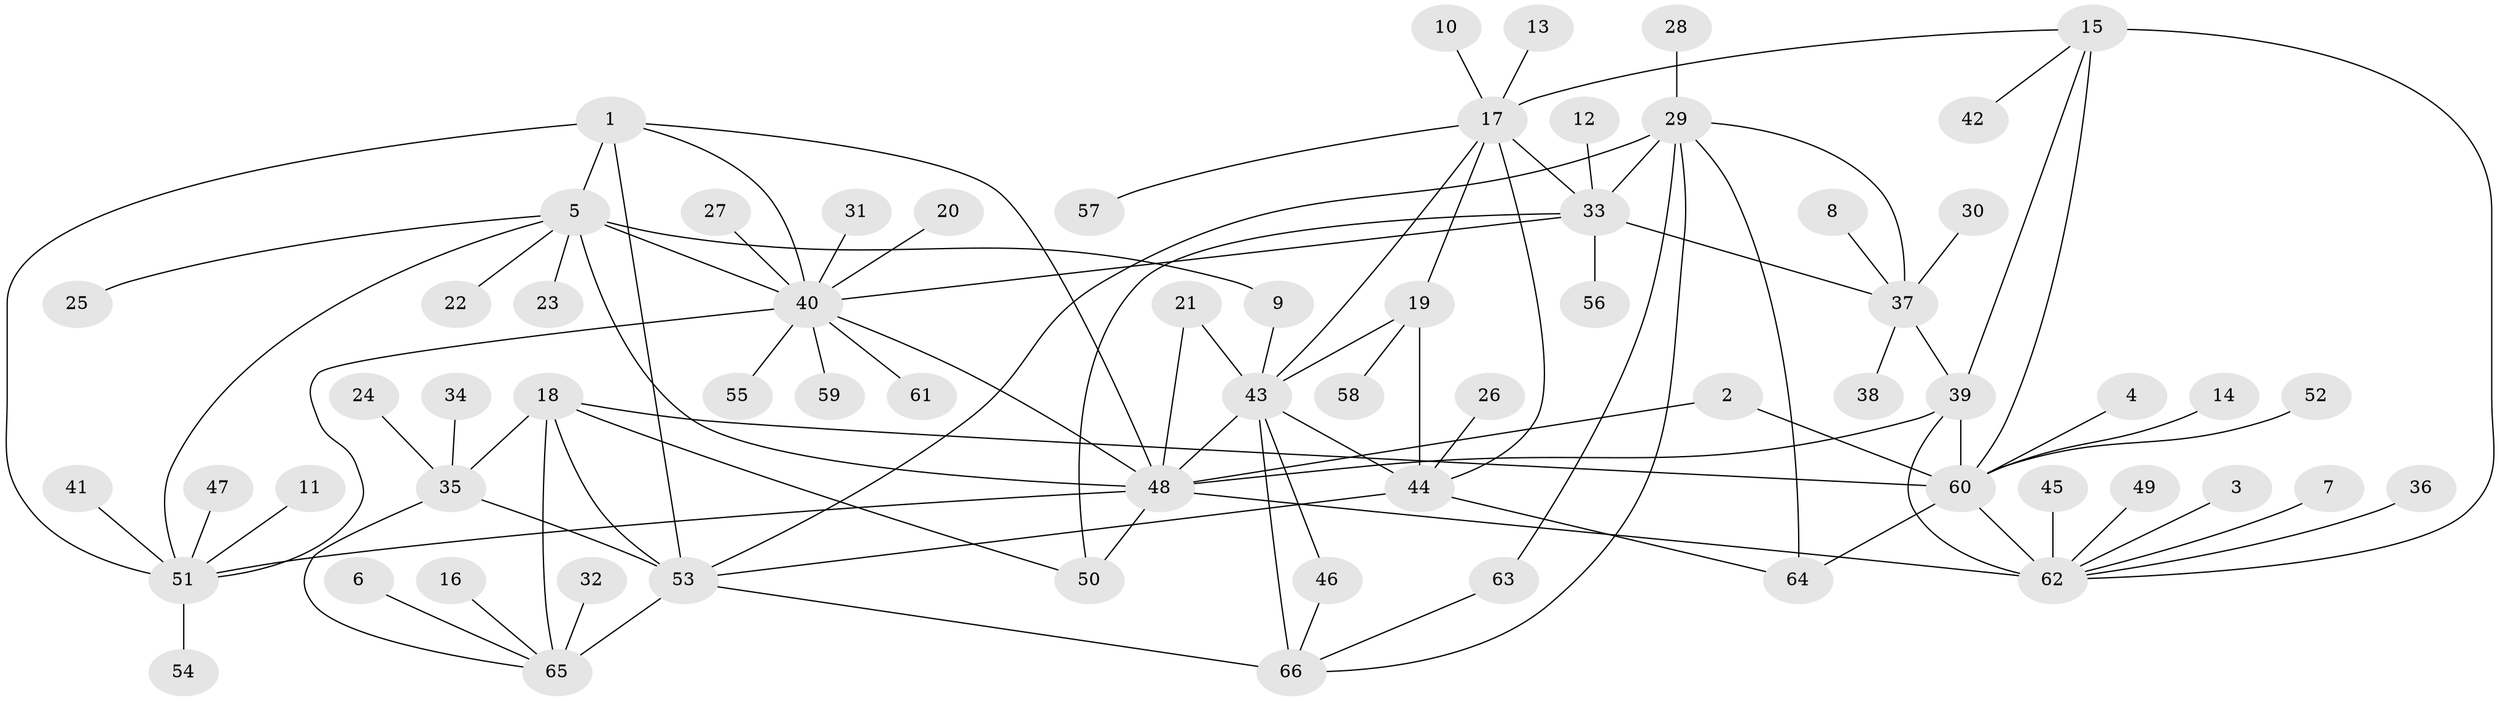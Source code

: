 // original degree distribution, {5: 0.022727272727272728, 8: 0.045454545454545456, 10: 0.015151515151515152, 9: 0.03787878787878788, 7: 0.030303030303030304, 6: 0.022727272727272728, 11: 0.022727272727272728, 13: 0.015151515151515152, 12: 0.015151515151515152, 14: 0.007575757575757576, 2: 0.14393939393939395, 1: 0.5909090909090909, 4: 0.007575757575757576, 3: 0.022727272727272728}
// Generated by graph-tools (version 1.1) at 2025/37/03/04/25 23:37:39]
// undirected, 66 vertices, 99 edges
graph export_dot {
  node [color=gray90,style=filled];
  1;
  2;
  3;
  4;
  5;
  6;
  7;
  8;
  9;
  10;
  11;
  12;
  13;
  14;
  15;
  16;
  17;
  18;
  19;
  20;
  21;
  22;
  23;
  24;
  25;
  26;
  27;
  28;
  29;
  30;
  31;
  32;
  33;
  34;
  35;
  36;
  37;
  38;
  39;
  40;
  41;
  42;
  43;
  44;
  45;
  46;
  47;
  48;
  49;
  50;
  51;
  52;
  53;
  54;
  55;
  56;
  57;
  58;
  59;
  60;
  61;
  62;
  63;
  64;
  65;
  66;
  1 -- 5 [weight=2.0];
  1 -- 40 [weight=1.0];
  1 -- 48 [weight=1.0];
  1 -- 51 [weight=1.0];
  1 -- 53 [weight=1.0];
  2 -- 48 [weight=1.0];
  2 -- 60 [weight=1.0];
  3 -- 62 [weight=1.0];
  4 -- 60 [weight=1.0];
  5 -- 9 [weight=1.0];
  5 -- 22 [weight=1.0];
  5 -- 23 [weight=1.0];
  5 -- 25 [weight=1.0];
  5 -- 40 [weight=2.0];
  5 -- 48 [weight=2.0];
  5 -- 51 [weight=2.0];
  6 -- 65 [weight=1.0];
  7 -- 62 [weight=1.0];
  8 -- 37 [weight=1.0];
  9 -- 43 [weight=1.0];
  10 -- 17 [weight=1.0];
  11 -- 51 [weight=1.0];
  12 -- 33 [weight=1.0];
  13 -- 17 [weight=1.0];
  14 -- 60 [weight=1.0];
  15 -- 17 [weight=1.0];
  15 -- 39 [weight=1.0];
  15 -- 42 [weight=1.0];
  15 -- 60 [weight=1.0];
  15 -- 62 [weight=3.0];
  16 -- 65 [weight=1.0];
  17 -- 19 [weight=1.0];
  17 -- 33 [weight=1.0];
  17 -- 43 [weight=1.0];
  17 -- 44 [weight=3.0];
  17 -- 57 [weight=1.0];
  18 -- 35 [weight=1.0];
  18 -- 50 [weight=1.0];
  18 -- 53 [weight=3.0];
  18 -- 60 [weight=1.0];
  18 -- 65 [weight=1.0];
  19 -- 43 [weight=1.0];
  19 -- 44 [weight=3.0];
  19 -- 58 [weight=1.0];
  20 -- 40 [weight=1.0];
  21 -- 43 [weight=1.0];
  21 -- 48 [weight=1.0];
  24 -- 35 [weight=1.0];
  26 -- 44 [weight=1.0];
  27 -- 40 [weight=1.0];
  28 -- 29 [weight=1.0];
  29 -- 33 [weight=6.0];
  29 -- 37 [weight=3.0];
  29 -- 53 [weight=1.0];
  29 -- 63 [weight=1.0];
  29 -- 64 [weight=1.0];
  29 -- 66 [weight=1.0];
  30 -- 37 [weight=1.0];
  31 -- 40 [weight=1.0];
  32 -- 65 [weight=1.0];
  33 -- 37 [weight=2.0];
  33 -- 40 [weight=1.0];
  33 -- 50 [weight=1.0];
  33 -- 56 [weight=1.0];
  34 -- 35 [weight=1.0];
  35 -- 53 [weight=3.0];
  35 -- 65 [weight=1.0];
  36 -- 62 [weight=1.0];
  37 -- 38 [weight=1.0];
  37 -- 39 [weight=1.0];
  39 -- 48 [weight=1.0];
  39 -- 60 [weight=1.0];
  39 -- 62 [weight=3.0];
  40 -- 48 [weight=1.0];
  40 -- 51 [weight=1.0];
  40 -- 55 [weight=1.0];
  40 -- 59 [weight=1.0];
  40 -- 61 [weight=1.0];
  41 -- 51 [weight=1.0];
  43 -- 44 [weight=3.0];
  43 -- 46 [weight=1.0];
  43 -- 48 [weight=1.0];
  43 -- 66 [weight=2.0];
  44 -- 53 [weight=1.0];
  44 -- 64 [weight=1.0];
  45 -- 62 [weight=1.0];
  46 -- 66 [weight=1.0];
  47 -- 51 [weight=1.0];
  48 -- 50 [weight=1.0];
  48 -- 51 [weight=1.0];
  48 -- 62 [weight=1.0];
  49 -- 62 [weight=1.0];
  51 -- 54 [weight=1.0];
  52 -- 60 [weight=1.0];
  53 -- 65 [weight=3.0];
  53 -- 66 [weight=1.0];
  60 -- 62 [weight=3.0];
  60 -- 64 [weight=1.0];
  63 -- 66 [weight=1.0];
}
